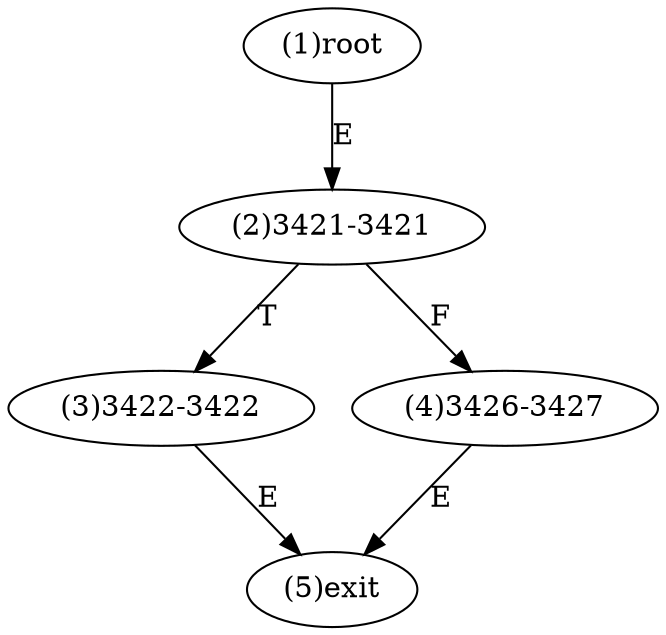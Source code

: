 digraph "" { 
1[ label="(1)root"];
2[ label="(2)3421-3421"];
3[ label="(3)3422-3422"];
4[ label="(4)3426-3427"];
5[ label="(5)exit"];
1->2[ label="E"];
2->4[ label="F"];
2->3[ label="T"];
3->5[ label="E"];
4->5[ label="E"];
}